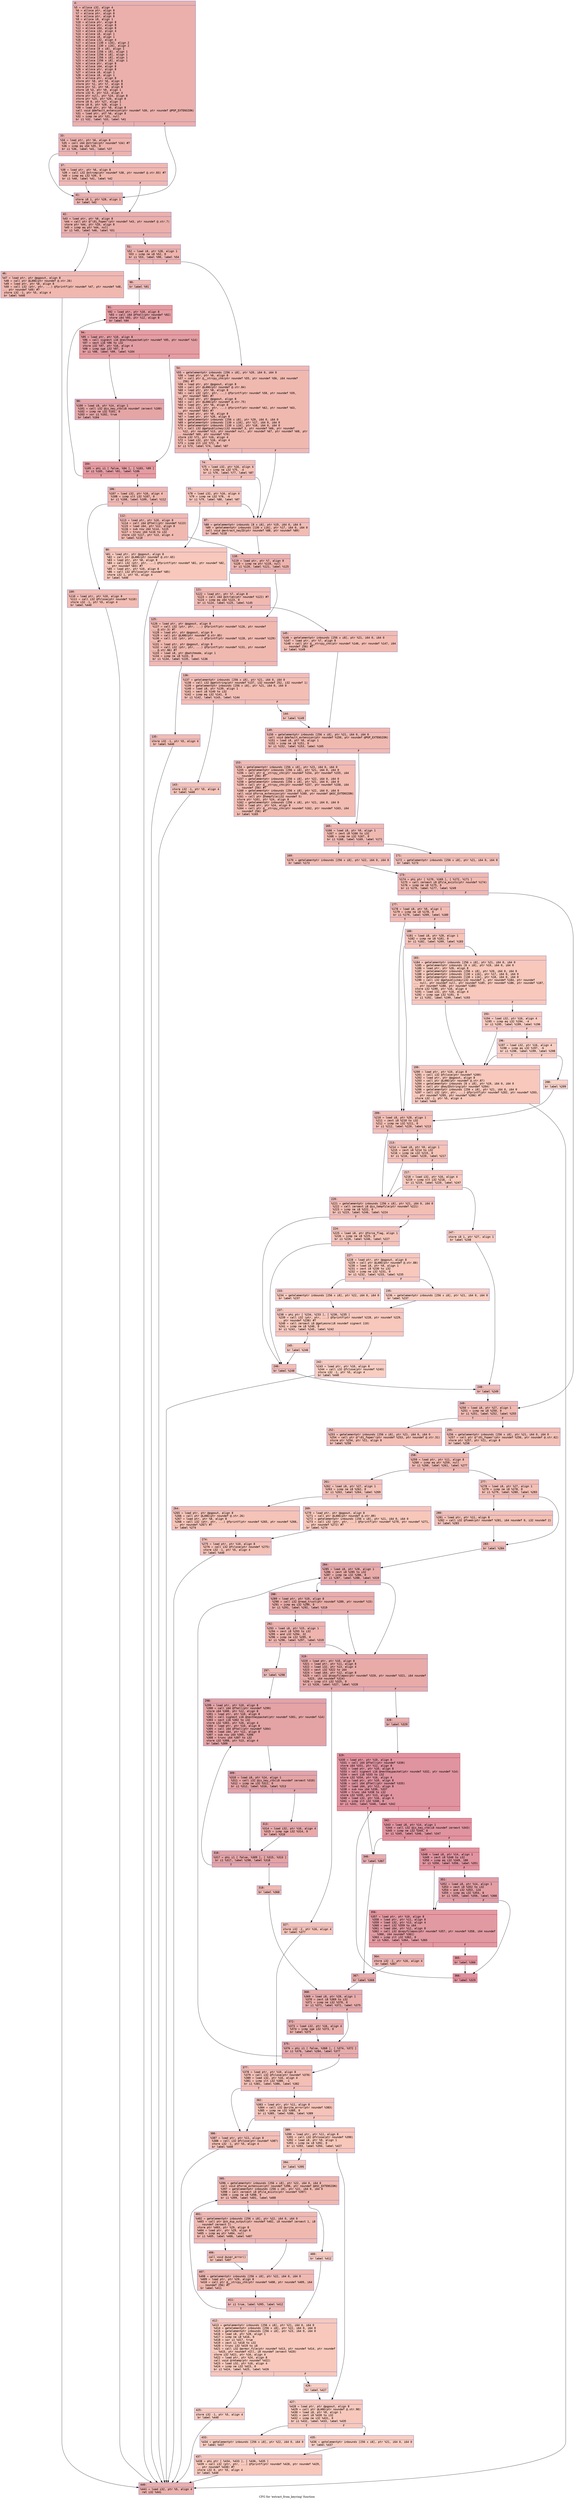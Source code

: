 digraph "CFG for 'extract_from_keyring' function" {
	label="CFG for 'extract_from_keyring' function";

	Node0x6000011e6030 [shape=record,color="#3d50c3ff", style=filled, fillcolor="#d24b4070" fontname="Courier",label="{4:\l|  %5 = alloca i32, align 4\l  %6 = alloca ptr, align 8\l  %7 = alloca ptr, align 8\l  %8 = alloca ptr, align 8\l  %9 = alloca i8, align 1\l  %10 = alloca ptr, align 8\l  %11 = alloca ptr, align 8\l  %12 = alloca i64, align 8\l  %13 = alloca i32, align 4\l  %14 = alloca i8, align 1\l  %15 = alloca i8, align 1\l  %16 = alloca i32, align 4\l  %17 = alloca [130 x i16], align 2\l  %18 = alloca [130 x i16], align 2\l  %19 = alloca [8 x i8], align 1\l  %20 = alloca [256 x i8], align 1\l  %21 = alloca [256 x i8], align 1\l  %22 = alloca [256 x i8], align 1\l  %23 = alloca [256 x i8], align 1\l  %24 = alloca ptr, align 8\l  %25 = alloca i64, align 8\l  %26 = alloca ptr, align 8\l  %27 = alloca i8, align 1\l  %28 = alloca i8, align 1\l  %29 = alloca ptr, align 8\l  store ptr %0, ptr %6, align 8\l  store ptr %1, ptr %7, align 8\l  store ptr %2, ptr %8, align 8\l  store i8 %3, ptr %9, align 1\l  store i32 0, ptr %13, align 4\l  store ptr null, ptr %24, align 8\l  store ptr %25, ptr %26, align 8\l  store i8 0, ptr %27, align 1\l  store i8 0, ptr %28, align 1\l  %30 = load ptr, ptr %8, align 8\l  call void @default_extension(ptr noundef %30, ptr noundef @PGP_EXTENSION)\l  %31 = load ptr, ptr %6, align 8\l  %32 = icmp ne ptr %31, null\l  br i1 %32, label %33, label %41\l|{<s0>T|<s1>F}}"];
	Node0x6000011e6030:s0 -> Node0x6000011e6080[tooltip="4 -> 33\nProbability 62.50%" ];
	Node0x6000011e6030:s1 -> Node0x6000011e6120[tooltip="4 -> 41\nProbability 37.50%" ];
	Node0x6000011e6080 [shape=record,color="#3d50c3ff", style=filled, fillcolor="#d8564670" fontname="Courier",label="{33:\l|  %34 = load ptr, ptr %6, align 8\l  %35 = call i64 @strlen(ptr noundef %34) #7\l  %36 = icmp eq i64 %35, 0\l  br i1 %36, label %41, label %37\l|{<s0>T|<s1>F}}"];
	Node0x6000011e6080:s0 -> Node0x6000011e6120[tooltip="33 -> 41\nProbability 37.50%" ];
	Node0x6000011e6080:s1 -> Node0x6000011e60d0[tooltip="33 -> 37\nProbability 62.50%" ];
	Node0x6000011e60d0 [shape=record,color="#3d50c3ff", style=filled, fillcolor="#dc5d4a70" fontname="Courier",label="{37:\l|  %38 = load ptr, ptr %6, align 8\l  %39 = call i32 @strcmp(ptr noundef %38, ptr noundef @.str.83) #7\l  %40 = icmp eq i32 %39, 0\l  br i1 %40, label %41, label %42\l|{<s0>T|<s1>F}}"];
	Node0x6000011e60d0:s0 -> Node0x6000011e6120[tooltip="37 -> 41\nProbability 37.50%" ];
	Node0x6000011e60d0:s1 -> Node0x6000011e6170[tooltip="37 -> 42\nProbability 62.50%" ];
	Node0x6000011e6120 [shape=record,color="#3d50c3ff", style=filled, fillcolor="#d6524470" fontname="Courier",label="{41:\l|  store i8 1, ptr %28, align 1\l  br label %42\l}"];
	Node0x6000011e6120 -> Node0x6000011e6170[tooltip="41 -> 42\nProbability 100.00%" ];
	Node0x6000011e6170 [shape=record,color="#3d50c3ff", style=filled, fillcolor="#d24b4070" fontname="Courier",label="{42:\l|  %43 = load ptr, ptr %8, align 8\l  %44 = call ptr @\"\\01_fopen\"(ptr noundef %43, ptr noundef @.str.7)\l  store ptr %44, ptr %10, align 8\l  %45 = icmp eq ptr %44, null\l  br i1 %45, label %46, label %51\l|{<s0>T|<s1>F}}"];
	Node0x6000011e6170:s0 -> Node0x6000011e61c0[tooltip="42 -> 46\nProbability 37.50%" ];
	Node0x6000011e6170:s1 -> Node0x6000011e6210[tooltip="42 -> 51\nProbability 62.50%" ];
	Node0x6000011e61c0 [shape=record,color="#3d50c3ff", style=filled, fillcolor="#dc5d4a70" fontname="Courier",label="{46:\l|  %47 = load ptr, ptr @pgpout, align 8\l  %48 = call ptr @LANG(ptr noundef @.str.26)\l  %49 = load ptr, ptr %8, align 8\l  %50 = call i32 (ptr, ptr, ...) @fprintf(ptr noundef %47, ptr noundef %48,\l... ptr noundef %49) #7\l  store i32 -1, ptr %5, align 4\l  br label %440\l}"];
	Node0x6000011e61c0 -> Node0x6000011e0280[tooltip="46 -> 440\nProbability 100.00%" ];
	Node0x6000011e6210 [shape=record,color="#3d50c3ff", style=filled, fillcolor="#d8564670" fontname="Courier",label="{51:\l|  %52 = load i8, ptr %28, align 1\l  %53 = icmp ne i8 %52, 0\l  br i1 %53, label %90, label %54\l|{<s0>T|<s1>F}}"];
	Node0x6000011e6210:s0 -> Node0x6000011e63f0[tooltip="51 -> 90\nProbability 62.50%" ];
	Node0x6000011e6210:s1 -> Node0x6000011e6260[tooltip="51 -> 54\nProbability 37.50%" ];
	Node0x6000011e6260 [shape=record,color="#3d50c3ff", style=filled, fillcolor="#de614d70" fontname="Courier",label="{54:\l|  %55 = getelementptr inbounds [256 x i8], ptr %20, i64 0, i64 0\l  %56 = load ptr, ptr %6, align 8\l  %57 = call ptr @__strcpy_chk(ptr noundef %55, ptr noundef %56, i64 noundef\l... 256) #7\l  %58 = load ptr, ptr @pgpout, align 8\l  %59 = call ptr @LANG(ptr noundef @.str.84)\l  %60 = load ptr, ptr %8, align 8\l  %61 = call i32 (ptr, ptr, ...) @fprintf(ptr noundef %58, ptr noundef %59,\l... ptr noundef %60) #7\l  %62 = load ptr, ptr @pgpout, align 8\l  %63 = call ptr @LANG(ptr noundef @.str.75)\l  %64 = load ptr, ptr %6, align 8\l  %65 = call i32 (ptr, ptr, ...) @fprintf(ptr noundef %62, ptr noundef %63,\l... ptr noundef %64) #7\l  %66 = load ptr, ptr %8, align 8\l  %67 = load ptr, ptr %26, align 8\l  %68 = getelementptr inbounds [256 x i8], ptr %20, i64 0, i64 0\l  %69 = getelementptr inbounds [130 x i16], ptr %17, i64 0, i64 0\l  %70 = getelementptr inbounds [130 x i16], ptr %18, i64 0, i64 0\l  %71 = call i32 @getpublickey(i32 noundef 3, ptr noundef %66, ptr noundef\l... %12, ptr noundef %13, ptr noundef null, ptr noundef %67, ptr noundef %68, ptr\l... noundef %69, ptr noundef %70)\l  store i32 %71, ptr %16, align 4\l  %72 = load i32, ptr %16, align 4\l  %73 = icmp slt i32 %72, 0\l  br i1 %73, label %74, label %87\l|{<s0>T|<s1>F}}"];
	Node0x6000011e6260:s0 -> Node0x6000011e62b0[tooltip="54 -> 74\nProbability 37.50%" ];
	Node0x6000011e6260:s1 -> Node0x6000011e63a0[tooltip="54 -> 87\nProbability 62.50%" ];
	Node0x6000011e62b0 [shape=record,color="#3d50c3ff", style=filled, fillcolor="#e5705870" fontname="Courier",label="{74:\l|  %75 = load i32, ptr %16, align 4\l  %76 = icmp ne i32 %75, -4\l  br i1 %76, label %77, label %87\l|{<s0>T|<s1>F}}"];
	Node0x6000011e62b0:s0 -> Node0x6000011e6300[tooltip="74 -> 77\nProbability 50.00%" ];
	Node0x6000011e62b0:s1 -> Node0x6000011e63a0[tooltip="74 -> 87\nProbability 50.00%" ];
	Node0x6000011e6300 [shape=record,color="#3d50c3ff", style=filled, fillcolor="#e97a5f70" fontname="Courier",label="{77:\l|  %78 = load i32, ptr %16, align 4\l  %79 = icmp ne i32 %78, -6\l  br i1 %79, label %80, label %87\l|{<s0>T|<s1>F}}"];
	Node0x6000011e6300:s0 -> Node0x6000011e6350[tooltip="77 -> 80\nProbability 50.00%" ];
	Node0x6000011e6300:s1 -> Node0x6000011e63a0[tooltip="77 -> 87\nProbability 50.00%" ];
	Node0x6000011e6350 [shape=record,color="#3d50c3ff", style=filled, fillcolor="#ed836670" fontname="Courier",label="{80:\l|  %81 = load ptr, ptr @pgpout, align 8\l  %82 = call ptr @LANG(ptr noundef @.str.65)\l  %83 = load ptr, ptr %8, align 8\l  %84 = call i32 (ptr, ptr, ...) @fprintf(ptr noundef %81, ptr noundef %82,\l... ptr noundef %83) #7\l  %85 = load ptr, ptr %10, align 8\l  %86 = call i32 @fclose(ptr noundef %85)\l  store i32 1, ptr %5, align 4\l  br label %440\l}"];
	Node0x6000011e6350 -> Node0x6000011e0280[tooltip="80 -> 440\nProbability 100.00%" ];
	Node0x6000011e63a0 [shape=record,color="#3d50c3ff", style=filled, fillcolor="#e1675170" fontname="Courier",label="{87:\l|  %88 = getelementptr inbounds [8 x i8], ptr %19, i64 0, i64 0\l  %89 = getelementptr inbounds [130 x i16], ptr %17, i64 0, i64 0\l  call void @extract_keyID(ptr noundef %88, ptr noundef %89)\l  br label %118\l}"];
	Node0x6000011e63a0 -> Node0x6000011e6670[tooltip="87 -> 118\nProbability 100.00%" ];
	Node0x6000011e63f0 [shape=record,color="#3d50c3ff", style=filled, fillcolor="#dc5d4a70" fontname="Courier",label="{90:\l|  br label %91\l}"];
	Node0x6000011e63f0 -> Node0x6000011e6440[tooltip="90 -> 91\nProbability 100.00%" ];
	Node0x6000011e6440 [shape=record,color="#b70d28ff", style=filled, fillcolor="#be242e70" fontname="Courier",label="{91:\l|  %92 = load ptr, ptr %10, align 8\l  %93 = call i64 @ftell(ptr noundef %92)\l  store i64 %93, ptr %12, align 8\l  br label %94\l}"];
	Node0x6000011e6440 -> Node0x6000011e6490[tooltip="91 -> 94\nProbability 100.00%" ];
	Node0x6000011e6490 [shape=record,color="#b70d28ff", style=filled, fillcolor="#be242e70" fontname="Courier",label="{94:\l|  %95 = load ptr, ptr %10, align 8\l  %96 = call signext i16 @nextkeypacket(ptr noundef %95, ptr noundef %14)\l  %97 = sext i16 %96 to i32\l  store i32 %97, ptr %16, align 4\l  %98 = icmp sge i32 %97, 0\l  br i1 %98, label %99, label %104\l|{<s0>T|<s1>F}}"];
	Node0x6000011e6490:s0 -> Node0x6000011e64e0[tooltip="94 -> 99\nProbability 50.00%" ];
	Node0x6000011e6490:s1 -> Node0x6000011e6530[tooltip="94 -> 104\nProbability 50.00%" ];
	Node0x6000011e64e0 [shape=record,color="#3d50c3ff", style=filled, fillcolor="#c5333470" fontname="Courier",label="{99:\l|  %100 = load i8, ptr %14, align 1\l  %101 = call i32 @is_key_ctb(i8 noundef zeroext %100)\l  %102 = icmp ne i32 %101, 0\l  %103 = xor i1 %102, true\l  br label %104\l}"];
	Node0x6000011e64e0 -> Node0x6000011e6530[tooltip="99 -> 104\nProbability 100.00%" ];
	Node0x6000011e6530 [shape=record,color="#b70d28ff", style=filled, fillcolor="#be242e70" fontname="Courier",label="{104:\l|  %105 = phi i1 [ false, %94 ], [ %103, %99 ]\l  br i1 %105, label %91, label %106\l|{<s0>T|<s1>F}}"];
	Node0x6000011e6530:s0 -> Node0x6000011e6440[tooltip="104 -> 91\nProbability 96.88%" ];
	Node0x6000011e6530:s1 -> Node0x6000011e6580[tooltip="104 -> 106\nProbability 3.12%" ];
	Node0x6000011e6580 [shape=record,color="#3d50c3ff", style=filled, fillcolor="#dc5d4a70" fontname="Courier",label="{106:\l|  %107 = load i32, ptr %16, align 4\l  %108 = icmp slt i32 %107, 0\l  br i1 %108, label %109, label %112\l|{<s0>T|<s1>F}}"];
	Node0x6000011e6580:s0 -> Node0x6000011e65d0[tooltip="106 -> 109\nProbability 37.50%" ];
	Node0x6000011e6580:s1 -> Node0x6000011e6620[tooltip="106 -> 112\nProbability 62.50%" ];
	Node0x6000011e65d0 [shape=record,color="#3d50c3ff", style=filled, fillcolor="#e1675170" fontname="Courier",label="{109:\l|  %110 = load ptr, ptr %10, align 8\l  %111 = call i32 @fclose(ptr noundef %110)\l  store i32 -1, ptr %5, align 4\l  br label %440\l}"];
	Node0x6000011e65d0 -> Node0x6000011e0280[tooltip="109 -> 440\nProbability 100.00%" ];
	Node0x6000011e6620 [shape=record,color="#3d50c3ff", style=filled, fillcolor="#de614d70" fontname="Courier",label="{112:\l|  %113 = load ptr, ptr %10, align 8\l  %114 = call i64 @ftell(ptr noundef %113)\l  %115 = load i64, ptr %12, align 8\l  %116 = sub nsw i64 %114, %115\l  %117 = trunc i64 %116 to i32\l  store i32 %117, ptr %13, align 4\l  br label %118\l}"];
	Node0x6000011e6620 -> Node0x6000011e6670[tooltip="112 -> 118\nProbability 100.00%" ];
	Node0x6000011e6670 [shape=record,color="#3d50c3ff", style=filled, fillcolor="#d8564670" fontname="Courier",label="{118:\l|  %119 = load ptr, ptr %7, align 8\l  %120 = icmp ne ptr %119, null\l  br i1 %120, label %121, label %125\l|{<s0>T|<s1>F}}"];
	Node0x6000011e6670:s0 -> Node0x6000011e66c0[tooltip="118 -> 121\nProbability 62.50%" ];
	Node0x6000011e6670:s1 -> Node0x6000011e6710[tooltip="118 -> 125\nProbability 37.50%" ];
	Node0x6000011e66c0 [shape=record,color="#3d50c3ff", style=filled, fillcolor="#de614d70" fontname="Courier",label="{121:\l|  %122 = load ptr, ptr %7, align 8\l  %123 = call i64 @strlen(ptr noundef %122) #7\l  %124 = icmp eq i64 %123, 0\l  br i1 %124, label %125, label %145\l|{<s0>T|<s1>F}}"];
	Node0x6000011e66c0:s0 -> Node0x6000011e6710[tooltip="121 -> 125\nProbability 37.50%" ];
	Node0x6000011e66c0:s1 -> Node0x6000011e68a0[tooltip="121 -> 145\nProbability 62.50%" ];
	Node0x6000011e6710 [shape=record,color="#3d50c3ff", style=filled, fillcolor="#de614d70" fontname="Courier",label="{125:\l|  %126 = load ptr, ptr @pgpout, align 8\l  %127 = call i32 (ptr, ptr, ...) @fprintf(ptr noundef %126, ptr noundef\l... @.str.3) #7\l  %128 = load ptr, ptr @pgpout, align 8\l  %129 = call ptr @LANG(ptr noundef @.str.85)\l  %130 = call i32 (ptr, ptr, ...) @fprintf(ptr noundef %128, ptr noundef %129)\l... #7\l  %131 = load ptr, ptr @pgpout, align 8\l  %132 = call i32 (ptr, ptr, ...) @fprintf(ptr noundef %131, ptr noundef\l... @.str.86) #7\l  %133 = load i8, ptr @batchmode, align 1\l  %134 = icmp ne i8 %133, 0\l  br i1 %134, label %135, label %136\l|{<s0>T|<s1>F}}"];
	Node0x6000011e6710:s0 -> Node0x6000011e6760[tooltip="125 -> 135\nProbability 62.50%" ];
	Node0x6000011e6710:s1 -> Node0x6000011e67b0[tooltip="125 -> 136\nProbability 37.50%" ];
	Node0x6000011e6760 [shape=record,color="#3d50c3ff", style=filled, fillcolor="#e1675170" fontname="Courier",label="{135:\l|  store i32 -1, ptr %5, align 4\l  br label %440\l}"];
	Node0x6000011e6760 -> Node0x6000011e0280[tooltip="135 -> 440\nProbability 100.00%" ];
	Node0x6000011e67b0 [shape=record,color="#3d50c3ff", style=filled, fillcolor="#e36c5570" fontname="Courier",label="{136:\l|  %137 = getelementptr inbounds [256 x i8], ptr %21, i64 0, i64 0\l  %138 = call i32 @getstring(ptr noundef %137, i32 noundef 252, i32 noundef 1)\l  %139 = getelementptr inbounds [256 x i8], ptr %21, i64 0, i64 0\l  %140 = load i8, ptr %139, align 1\l  %141 = sext i8 %140 to i32\l  %142 = icmp eq i32 %141, 0\l  br i1 %142, label %143, label %144\l|{<s0>T|<s1>F}}"];
	Node0x6000011e67b0:s0 -> Node0x6000011e6800[tooltip="136 -> 143\nProbability 37.50%" ];
	Node0x6000011e67b0:s1 -> Node0x6000011e6850[tooltip="136 -> 144\nProbability 62.50%" ];
	Node0x6000011e6800 [shape=record,color="#3d50c3ff", style=filled, fillcolor="#e97a5f70" fontname="Courier",label="{143:\l|  store i32 -1, ptr %5, align 4\l  br label %440\l}"];
	Node0x6000011e6800 -> Node0x6000011e0280[tooltip="143 -> 440\nProbability 100.00%" ];
	Node0x6000011e6850 [shape=record,color="#3d50c3ff", style=filled, fillcolor="#e8765c70" fontname="Courier",label="{144:\l|  br label %149\l}"];
	Node0x6000011e6850 -> Node0x6000011e68f0[tooltip="144 -> 149\nProbability 100.00%" ];
	Node0x6000011e68a0 [shape=record,color="#3d50c3ff", style=filled, fillcolor="#e1675170" fontname="Courier",label="{145:\l|  %146 = getelementptr inbounds [256 x i8], ptr %21, i64 0, i64 0\l  %147 = load ptr, ptr %7, align 8\l  %148 = call ptr @__strcpy_chk(ptr noundef %146, ptr noundef %147, i64\l... noundef 256) #7\l  br label %149\l}"];
	Node0x6000011e68a0 -> Node0x6000011e68f0[tooltip="145 -> 149\nProbability 100.00%" ];
	Node0x6000011e68f0 [shape=record,color="#3d50c3ff", style=filled, fillcolor="#de614d70" fontname="Courier",label="{149:\l|  %150 = getelementptr inbounds [256 x i8], ptr %21, i64 0, i64 0\l  call void @default_extension(ptr noundef %150, ptr noundef @PGP_EXTENSION)\l  %151 = load i8, ptr %9, align 1\l  %152 = icmp ne i8 %151, 0\l  br i1 %152, label %153, label %165\l|{<s0>T|<s1>F}}"];
	Node0x6000011e68f0:s0 -> Node0x6000011e6940[tooltip="149 -> 153\nProbability 62.50%" ];
	Node0x6000011e68f0:s1 -> Node0x6000011e6990[tooltip="149 -> 165\nProbability 37.50%" ];
	Node0x6000011e6940 [shape=record,color="#3d50c3ff", style=filled, fillcolor="#e1675170" fontname="Courier",label="{153:\l|  %154 = getelementptr inbounds [256 x i8], ptr %23, i64 0, i64 0\l  %155 = getelementptr inbounds [256 x i8], ptr %21, i64 0, i64 0\l  %156 = call ptr @__strcpy_chk(ptr noundef %154, ptr noundef %155, i64\l... noundef 256) #7\l  %157 = getelementptr inbounds [256 x i8], ptr %22, i64 0, i64 0\l  %158 = getelementptr inbounds [256 x i8], ptr %21, i64 0, i64 0\l  %159 = call ptr @__strcpy_chk(ptr noundef %157, ptr noundef %158, i64\l... noundef 256) #7\l  %160 = getelementptr inbounds [256 x i8], ptr %22, i64 0, i64 0\l  call void @force_extension(ptr noundef %160, ptr noundef @ASC_EXTENSION)\l  %161 = call ptr @tempfile(i32 noundef 5)\l  store ptr %161, ptr %24, align 8\l  %162 = getelementptr inbounds [256 x i8], ptr %21, i64 0, i64 0\l  %163 = load ptr, ptr %24, align 8\l  %164 = call ptr @__strcpy_chk(ptr noundef %162, ptr noundef %163, i64\l... noundef 256) #7\l  br label %165\l}"];
	Node0x6000011e6940 -> Node0x6000011e6990[tooltip="153 -> 165\nProbability 100.00%" ];
	Node0x6000011e6990 [shape=record,color="#3d50c3ff", style=filled, fillcolor="#de614d70" fontname="Courier",label="{165:\l|  %166 = load i8, ptr %9, align 1\l  %167 = zext i8 %166 to i32\l  %168 = icmp ne i32 %167, 0\l  br i1 %168, label %169, label %171\l|{<s0>T|<s1>F}}"];
	Node0x6000011e6990:s0 -> Node0x6000011e69e0[tooltip="165 -> 169\nProbability 62.50%" ];
	Node0x6000011e6990:s1 -> Node0x6000011e6a30[tooltip="165 -> 171\nProbability 37.50%" ];
	Node0x6000011e69e0 [shape=record,color="#3d50c3ff", style=filled, fillcolor="#e1675170" fontname="Courier",label="{169:\l|  %170 = getelementptr inbounds [256 x i8], ptr %22, i64 0, i64 0\l  br label %173\l}"];
	Node0x6000011e69e0 -> Node0x6000011e6a80[tooltip="169 -> 173\nProbability 100.00%" ];
	Node0x6000011e6a30 [shape=record,color="#3d50c3ff", style=filled, fillcolor="#e5705870" fontname="Courier",label="{171:\l|  %172 = getelementptr inbounds [256 x i8], ptr %21, i64 0, i64 0\l  br label %173\l}"];
	Node0x6000011e6a30 -> Node0x6000011e6a80[tooltip="171 -> 173\nProbability 100.00%" ];
	Node0x6000011e6a80 [shape=record,color="#3d50c3ff", style=filled, fillcolor="#de614d70" fontname="Courier",label="{173:\l|  %174 = phi ptr [ %170, %169 ], [ %172, %171 ]\l  %175 = call zeroext i8 @file_exists(ptr noundef %174)\l  %176 = icmp ne i8 %175, 0\l  br i1 %176, label %177, label %249\l|{<s0>T|<s1>F}}"];
	Node0x6000011e6a80:s0 -> Node0x6000011e6ad0[tooltip="173 -> 177\nProbability 62.50%" ];
	Node0x6000011e6a80:s1 -> Node0x6000011e7160[tooltip="173 -> 249\nProbability 37.50%" ];
	Node0x6000011e6ad0 [shape=record,color="#3d50c3ff", style=filled, fillcolor="#e1675170" fontname="Courier",label="{177:\l|  %178 = load i8, ptr %9, align 1\l  %179 = icmp ne i8 %178, 0\l  br i1 %179, label %209, label %180\l|{<s0>T|<s1>F}}"];
	Node0x6000011e6ad0:s0 -> Node0x6000011e6d00[tooltip="177 -> 209\nProbability 62.50%" ];
	Node0x6000011e6ad0:s1 -> Node0x6000011e6b20[tooltip="177 -> 180\nProbability 37.50%" ];
	Node0x6000011e6b20 [shape=record,color="#3d50c3ff", style=filled, fillcolor="#e8765c70" fontname="Courier",label="{180:\l|  %181 = load i8, ptr %28, align 1\l  %182 = icmp ne i8 %181, 0\l  br i1 %182, label %209, label %183\l|{<s0>T|<s1>F}}"];
	Node0x6000011e6b20:s0 -> Node0x6000011e6d00[tooltip="180 -> 209\nProbability 62.50%" ];
	Node0x6000011e6b20:s1 -> Node0x6000011e6b70[tooltip="180 -> 183\nProbability 37.50%" ];
	Node0x6000011e6b70 [shape=record,color="#3d50c3ff", style=filled, fillcolor="#ed836670" fontname="Courier",label="{183:\l|  %184 = getelementptr inbounds [256 x i8], ptr %21, i64 0, i64 0\l  %185 = getelementptr inbounds [8 x i8], ptr %19, i64 0, i64 0\l  %186 = load ptr, ptr %26, align 8\l  %187 = getelementptr inbounds [256 x i8], ptr %20, i64 0, i64 0\l  %188 = getelementptr inbounds [130 x i16], ptr %17, i64 0, i64 0\l  %189 = getelementptr inbounds [130 x i16], ptr %18, i64 0, i64 0\l  %190 = call i32 @getpublickey(i32 noundef 1, ptr noundef %184, ptr noundef\l... null, ptr noundef null, ptr noundef %185, ptr noundef %186, ptr noundef %187,\l... ptr noundef %188, ptr noundef %189)\l  store i32 %190, ptr %16, align 4\l  %191 = load i32, ptr %16, align 4\l  %192 = icmp sge i32 %191, 0\l  br i1 %192, label %199, label %193\l|{<s0>T|<s1>F}}"];
	Node0x6000011e6b70:s0 -> Node0x6000011e6c60[tooltip="183 -> 199\nProbability 50.00%" ];
	Node0x6000011e6b70:s1 -> Node0x6000011e6bc0[tooltip="183 -> 193\nProbability 50.00%" ];
	Node0x6000011e6bc0 [shape=record,color="#3d50c3ff", style=filled, fillcolor="#ef886b70" fontname="Courier",label="{193:\l|  %194 = load i32, ptr %16, align 4\l  %195 = icmp eq i32 %194, -4\l  br i1 %195, label %199, label %196\l|{<s0>T|<s1>F}}"];
	Node0x6000011e6bc0:s0 -> Node0x6000011e6c60[tooltip="193 -> 199\nProbability 50.00%" ];
	Node0x6000011e6bc0:s1 -> Node0x6000011e6c10[tooltip="193 -> 196\nProbability 50.00%" ];
	Node0x6000011e6c10 [shape=record,color="#3d50c3ff", style=filled, fillcolor="#f2907270" fontname="Courier",label="{196:\l|  %197 = load i32, ptr %16, align 4\l  %198 = icmp eq i32 %197, -6\l  br i1 %198, label %199, label %208\l|{<s0>T|<s1>F}}"];
	Node0x6000011e6c10:s0 -> Node0x6000011e6c60[tooltip="196 -> 199\nProbability 50.00%" ];
	Node0x6000011e6c10:s1 -> Node0x6000011e6cb0[tooltip="196 -> 208\nProbability 50.00%" ];
	Node0x6000011e6c60 [shape=record,color="#3d50c3ff", style=filled, fillcolor="#ed836670" fontname="Courier",label="{199:\l|  %200 = load ptr, ptr %10, align 8\l  %201 = call i32 @fclose(ptr noundef %200)\l  %202 = load ptr, ptr @pgpout, align 8\l  %203 = call ptr @LANG(ptr noundef @.str.87)\l  %204 = getelementptr inbounds [8 x i8], ptr %19, i64 0, i64 0\l  %205 = call ptr @keyIDstring(ptr noundef %204)\l  %206 = getelementptr inbounds [256 x i8], ptr %21, i64 0, i64 0\l  %207 = call i32 (ptr, ptr, ...) @fprintf(ptr noundef %202, ptr noundef %203,\l... ptr noundef %205, ptr noundef %206) #7\l  store i32 -1, ptr %5, align 4\l  br label %440\l}"];
	Node0x6000011e6c60 -> Node0x6000011e0280[tooltip="199 -> 440\nProbability 100.00%" ];
	Node0x6000011e6cb0 [shape=record,color="#3d50c3ff", style=filled, fillcolor="#f4987a70" fontname="Courier",label="{208:\l|  br label %209\l}"];
	Node0x6000011e6cb0 -> Node0x6000011e6d00[tooltip="208 -> 209\nProbability 100.00%" ];
	Node0x6000011e6d00 [shape=record,color="#3d50c3ff", style=filled, fillcolor="#e36c5570" fontname="Courier",label="{209:\l|  %210 = load i8, ptr %28, align 1\l  %211 = zext i8 %210 to i32\l  %212 = icmp ne i32 %211, 0\l  br i1 %212, label %220, label %213\l|{<s0>T|<s1>F}}"];
	Node0x6000011e6d00:s0 -> Node0x6000011e6df0[tooltip="209 -> 220\nProbability 62.50%" ];
	Node0x6000011e6d00:s1 -> Node0x6000011e6d50[tooltip="209 -> 213\nProbability 37.50%" ];
	Node0x6000011e6d50 [shape=record,color="#3d50c3ff", style=filled, fillcolor="#e8765c70" fontname="Courier",label="{213:\l|  %214 = load i8, ptr %9, align 1\l  %215 = zext i8 %214 to i32\l  %216 = icmp ne i32 %215, 0\l  br i1 %216, label %220, label %217\l|{<s0>T|<s1>F}}"];
	Node0x6000011e6d50:s0 -> Node0x6000011e6df0[tooltip="213 -> 220\nProbability 62.50%" ];
	Node0x6000011e6d50:s1 -> Node0x6000011e6da0[tooltip="213 -> 217\nProbability 37.50%" ];
	Node0x6000011e6da0 [shape=record,color="#3d50c3ff", style=filled, fillcolor="#ed836670" fontname="Courier",label="{217:\l|  %218 = load i32, ptr %16, align 4\l  %219 = icmp slt i32 %218, -1\l  br i1 %219, label %220, label %247\l|{<s0>T|<s1>F}}"];
	Node0x6000011e6da0:s0 -> Node0x6000011e6df0[tooltip="217 -> 220\nProbability 50.00%" ];
	Node0x6000011e6da0:s1 -> Node0x6000011e70c0[tooltip="217 -> 247\nProbability 50.00%" ];
	Node0x6000011e6df0 [shape=record,color="#3d50c3ff", style=filled, fillcolor="#e36c5570" fontname="Courier",label="{220:\l|  %221 = getelementptr inbounds [256 x i8], ptr %21, i64 0, i64 0\l  %222 = call zeroext i8 @is_tempfile(ptr noundef %221)\l  %223 = icmp ne i8 %222, 0\l  br i1 %223, label %246, label %224\l|{<s0>T|<s1>F}}"];
	Node0x6000011e6df0:s0 -> Node0x6000011e7070[tooltip="220 -> 246\nProbability 62.50%" ];
	Node0x6000011e6df0:s1 -> Node0x6000011e6e40[tooltip="220 -> 224\nProbability 37.50%" ];
	Node0x6000011e6e40 [shape=record,color="#3d50c3ff", style=filled, fillcolor="#e97a5f70" fontname="Courier",label="{224:\l|  %225 = load i8, ptr @force_flag, align 1\l  %226 = icmp ne i8 %225, 0\l  br i1 %226, label %246, label %227\l|{<s0>T|<s1>F}}"];
	Node0x6000011e6e40:s0 -> Node0x6000011e7070[tooltip="224 -> 246\nProbability 62.50%" ];
	Node0x6000011e6e40:s1 -> Node0x6000011e6e90[tooltip="224 -> 227\nProbability 37.50%" ];
	Node0x6000011e6e90 [shape=record,color="#3d50c3ff", style=filled, fillcolor="#ed836670" fontname="Courier",label="{227:\l|  %228 = load ptr, ptr @pgpout, align 8\l  %229 = call ptr @LANG(ptr noundef @.str.88)\l  %230 = load i8, ptr %9, align 1\l  %231 = zext i8 %230 to i32\l  %232 = icmp ne i32 %231, 0\l  br i1 %232, label %233, label %235\l|{<s0>T|<s1>F}}"];
	Node0x6000011e6e90:s0 -> Node0x6000011e6ee0[tooltip="227 -> 233\nProbability 62.50%" ];
	Node0x6000011e6e90:s1 -> Node0x6000011e6f30[tooltip="227 -> 235\nProbability 37.50%" ];
	Node0x6000011e6ee0 [shape=record,color="#3d50c3ff", style=filled, fillcolor="#ef886b70" fontname="Courier",label="{233:\l|  %234 = getelementptr inbounds [256 x i8], ptr %22, i64 0, i64 0\l  br label %237\l}"];
	Node0x6000011e6ee0 -> Node0x6000011e6f80[tooltip="233 -> 237\nProbability 100.00%" ];
	Node0x6000011e6f30 [shape=record,color="#3d50c3ff", style=filled, fillcolor="#f2907270" fontname="Courier",label="{235:\l|  %236 = getelementptr inbounds [256 x i8], ptr %21, i64 0, i64 0\l  br label %237\l}"];
	Node0x6000011e6f30 -> Node0x6000011e6f80[tooltip="235 -> 237\nProbability 100.00%" ];
	Node0x6000011e6f80 [shape=record,color="#3d50c3ff", style=filled, fillcolor="#ed836670" fontname="Courier",label="{237:\l|  %238 = phi ptr [ %234, %233 ], [ %236, %235 ]\l  %239 = call i32 (ptr, ptr, ...) @fprintf(ptr noundef %228, ptr noundef %229,\l... ptr noundef %238) #7\l  %240 = call zeroext i8 @getyesno(i8 noundef signext 110)\l  %241 = icmp ne i8 %240, 0\l  br i1 %241, label %245, label %242\l|{<s0>T|<s1>F}}"];
	Node0x6000011e6f80:s0 -> Node0x6000011e7020[tooltip="237 -> 245\nProbability 62.50%" ];
	Node0x6000011e6f80:s1 -> Node0x6000011e6fd0[tooltip="237 -> 242\nProbability 37.50%" ];
	Node0x6000011e6fd0 [shape=record,color="#3d50c3ff", style=filled, fillcolor="#f2907270" fontname="Courier",label="{242:\l|  %243 = load ptr, ptr %10, align 8\l  %244 = call i32 @fclose(ptr noundef %243)\l  store i32 -1, ptr %5, align 4\l  br label %440\l}"];
	Node0x6000011e6fd0 -> Node0x6000011e0280[tooltip="242 -> 440\nProbability 100.00%" ];
	Node0x6000011e7020 [shape=record,color="#3d50c3ff", style=filled, fillcolor="#ef886b70" fontname="Courier",label="{245:\l|  br label %246\l}"];
	Node0x6000011e7020 -> Node0x6000011e7070[tooltip="245 -> 246\nProbability 100.00%" ];
	Node0x6000011e7070 [shape=record,color="#3d50c3ff", style=filled, fillcolor="#e36c5570" fontname="Courier",label="{246:\l|  br label %248\l}"];
	Node0x6000011e7070 -> Node0x6000011e7110[tooltip="246 -> 248\nProbability 100.00%" ];
	Node0x6000011e70c0 [shape=record,color="#3d50c3ff", style=filled, fillcolor="#f08b6e70" fontname="Courier",label="{247:\l|  store i8 1, ptr %27, align 1\l  br label %248\l}"];
	Node0x6000011e70c0 -> Node0x6000011e7110[tooltip="247 -> 248\nProbability 100.00%" ];
	Node0x6000011e7110 [shape=record,color="#3d50c3ff", style=filled, fillcolor="#e36c5570" fontname="Courier",label="{248:\l|  br label %249\l}"];
	Node0x6000011e7110 -> Node0x6000011e7160[tooltip="248 -> 249\nProbability 100.00%" ];
	Node0x6000011e7160 [shape=record,color="#3d50c3ff", style=filled, fillcolor="#de614d70" fontname="Courier",label="{249:\l|  %250 = load i8, ptr %27, align 1\l  %251 = icmp ne i8 %250, 0\l  br i1 %251, label %252, label %255\l|{<s0>T|<s1>F}}"];
	Node0x6000011e7160:s0 -> Node0x6000011e71b0[tooltip="249 -> 252\nProbability 62.50%" ];
	Node0x6000011e7160:s1 -> Node0x6000011e7200[tooltip="249 -> 255\nProbability 37.50%" ];
	Node0x6000011e71b0 [shape=record,color="#3d50c3ff", style=filled, fillcolor="#e36c5570" fontname="Courier",label="{252:\l|  %253 = getelementptr inbounds [256 x i8], ptr %21, i64 0, i64 0\l  %254 = call ptr @\"\\01_fopen\"(ptr noundef %253, ptr noundef @.str.31)\l  store ptr %254, ptr %11, align 8\l  br label %258\l}"];
	Node0x6000011e71b0 -> Node0x6000011e7250[tooltip="252 -> 258\nProbability 100.00%" ];
	Node0x6000011e7200 [shape=record,color="#3d50c3ff", style=filled, fillcolor="#e5705870" fontname="Courier",label="{255:\l|  %256 = getelementptr inbounds [256 x i8], ptr %21, i64 0, i64 0\l  %257 = call ptr @\"\\01_fopen\"(ptr noundef %256, ptr noundef @.str.62)\l  store ptr %257, ptr %11, align 8\l  br label %258\l}"];
	Node0x6000011e7200 -> Node0x6000011e7250[tooltip="255 -> 258\nProbability 100.00%" ];
	Node0x6000011e7250 [shape=record,color="#3d50c3ff", style=filled, fillcolor="#de614d70" fontname="Courier",label="{258:\l|  %259 = load ptr, ptr %11, align 8\l  %260 = icmp eq ptr %259, null\l  br i1 %260, label %261, label %277\l|{<s0>T|<s1>F}}"];
	Node0x6000011e7250:s0 -> Node0x6000011e72a0[tooltip="258 -> 261\nProbability 37.50%" ];
	Node0x6000011e7250:s1 -> Node0x6000011e73e0[tooltip="258 -> 277\nProbability 62.50%" ];
	Node0x6000011e72a0 [shape=record,color="#3d50c3ff", style=filled, fillcolor="#e5705870" fontname="Courier",label="{261:\l|  %262 = load i8, ptr %27, align 1\l  %263 = icmp ne i8 %262, 0\l  br i1 %263, label %264, label %269\l|{<s0>T|<s1>F}}"];
	Node0x6000011e72a0:s0 -> Node0x6000011e72f0[tooltip="261 -> 264\nProbability 62.50%" ];
	Node0x6000011e72a0:s1 -> Node0x6000011e7340[tooltip="261 -> 269\nProbability 37.50%" ];
	Node0x6000011e72f0 [shape=record,color="#3d50c3ff", style=filled, fillcolor="#e8765c70" fontname="Courier",label="{264:\l|  %265 = load ptr, ptr @pgpout, align 8\l  %266 = call ptr @LANG(ptr noundef @.str.26)\l  %267 = load ptr, ptr %8, align 8\l  %268 = call i32 (ptr, ptr, ...) @fprintf(ptr noundef %265, ptr noundef %266,\l... ptr noundef %267) #7\l  br label %274\l}"];
	Node0x6000011e72f0 -> Node0x6000011e7390[tooltip="264 -> 274\nProbability 100.00%" ];
	Node0x6000011e7340 [shape=record,color="#3d50c3ff", style=filled, fillcolor="#ec7f6370" fontname="Courier",label="{269:\l|  %270 = load ptr, ptr @pgpout, align 8\l  %271 = call ptr @LANG(ptr noundef @.str.89)\l  %272 = getelementptr inbounds [256 x i8], ptr %21, i64 0, i64 0\l  %273 = call i32 (ptr, ptr, ...) @fprintf(ptr noundef %270, ptr noundef %271,\l... ptr noundef %272) #7\l  br label %274\l}"];
	Node0x6000011e7340 -> Node0x6000011e7390[tooltip="269 -> 274\nProbability 100.00%" ];
	Node0x6000011e7390 [shape=record,color="#3d50c3ff", style=filled, fillcolor="#e5705870" fontname="Courier",label="{274:\l|  %275 = load ptr, ptr %10, align 8\l  %276 = call i32 @fclose(ptr noundef %275)\l  store i32 -1, ptr %5, align 4\l  br label %440\l}"];
	Node0x6000011e7390 -> Node0x6000011e0280[tooltip="274 -> 440\nProbability 100.00%" ];
	Node0x6000011e73e0 [shape=record,color="#3d50c3ff", style=filled, fillcolor="#e36c5570" fontname="Courier",label="{277:\l|  %278 = load i8, ptr %27, align 1\l  %279 = icmp ne i8 %278, 0\l  br i1 %279, label %280, label %283\l|{<s0>T|<s1>F}}"];
	Node0x6000011e73e0:s0 -> Node0x6000011e7430[tooltip="277 -> 280\nProbability 62.50%" ];
	Node0x6000011e73e0:s1 -> Node0x6000011e7480[tooltip="277 -> 283\nProbability 37.50%" ];
	Node0x6000011e7430 [shape=record,color="#3d50c3ff", style=filled, fillcolor="#e5705870" fontname="Courier",label="{280:\l|  %281 = load ptr, ptr %11, align 8\l  %282 = call i32 @fseek(ptr noundef %281, i64 noundef 0, i32 noundef 2)\l  br label %283\l}"];
	Node0x6000011e7430 -> Node0x6000011e7480[tooltip="280 -> 283\nProbability 100.00%" ];
	Node0x6000011e7480 [shape=record,color="#3d50c3ff", style=filled, fillcolor="#e36c5570" fontname="Courier",label="{283:\l|  br label %284\l}"];
	Node0x6000011e7480 -> Node0x6000011e74d0[tooltip="283 -> 284\nProbability 100.00%" ];
	Node0x6000011e74d0 [shape=record,color="#3d50c3ff", style=filled, fillcolor="#cc403a70" fontname="Courier",label="{284:\l|  %285 = load i8, ptr %28, align 1\l  %286 = zext i8 %285 to i32\l  %287 = icmp ne i32 %286, 0\l  br i1 %287, label %288, label %319\l|{<s0>T|<s1>F}}"];
	Node0x6000011e74d0:s0 -> Node0x6000011e7520[tooltip="284 -> 288\nProbability 62.50%" ];
	Node0x6000011e74d0:s1 -> Node0x6000011e77a0[tooltip="284 -> 319\nProbability 37.50%" ];
	Node0x6000011e7520 [shape=record,color="#3d50c3ff", style=filled, fillcolor="#d0473d70" fontname="Courier",label="{288:\l|  %289 = load ptr, ptr %10, align 8\l  %290 = call i32 @read_trust(ptr noundef %289, ptr noundef %15)\l  %291 = icmp eq i32 %290, 0\l  br i1 %291, label %292, label %319\l|{<s0>T|<s1>F}}"];
	Node0x6000011e7520:s0 -> Node0x6000011e7570[tooltip="288 -> 292\nProbability 37.50%" ];
	Node0x6000011e7520:s1 -> Node0x6000011e77a0[tooltip="288 -> 319\nProbability 62.50%" ];
	Node0x6000011e7570 [shape=record,color="#3d50c3ff", style=filled, fillcolor="#d8564670" fontname="Courier",label="{292:\l|  %293 = load i8, ptr %15, align 1\l  %294 = zext i8 %293 to i32\l  %295 = and i32 %294, 32\l  %296 = icmp ne i32 %295, 0\l  br i1 %296, label %297, label %319\l|{<s0>T|<s1>F}}"];
	Node0x6000011e7570:s0 -> Node0x6000011e75c0[tooltip="292 -> 297\nProbability 50.00%" ];
	Node0x6000011e7570:s1 -> Node0x6000011e77a0[tooltip="292 -> 319\nProbability 50.00%" ];
	Node0x6000011e75c0 [shape=record,color="#3d50c3ff", style=filled, fillcolor="#de614d70" fontname="Courier",label="{297:\l|  br label %298\l}"];
	Node0x6000011e75c0 -> Node0x6000011e7610[tooltip="297 -> 298\nProbability 100.00%" ];
	Node0x6000011e7610 [shape=record,color="#3d50c3ff", style=filled, fillcolor="#c32e3170" fontname="Courier",label="{298:\l|  %299 = load ptr, ptr %10, align 8\l  %300 = call i64 @ftell(ptr noundef %299)\l  store i64 %300, ptr %12, align 8\l  %301 = load ptr, ptr %10, align 8\l  %302 = call signext i16 @nextkeypacket(ptr noundef %301, ptr noundef %14)\l  %303 = sext i16 %302 to i32\l  store i32 %303, ptr %16, align 4\l  %304 = load ptr, ptr %10, align 8\l  %305 = call i64 @ftell(ptr noundef %304)\l  %306 = load i64, ptr %12, align 8\l  %307 = sub nsw i64 %305, %306\l  %308 = trunc i64 %307 to i32\l  store i32 %308, ptr %13, align 4\l  br label %309\l}"];
	Node0x6000011e7610 -> Node0x6000011e7660[tooltip="298 -> 309\nProbability 100.00%" ];
	Node0x6000011e7660 [shape=record,color="#3d50c3ff", style=filled, fillcolor="#c32e3170" fontname="Courier",label="{309:\l|  %310 = load i8, ptr %14, align 1\l  %311 = call i32 @is_key_ctb(i8 noundef zeroext %310)\l  %312 = icmp ne i32 %311, 0\l  br i1 %312, label %316, label %313\l|{<s0>T|<s1>F}}"];
	Node0x6000011e7660:s0 -> Node0x6000011e7700[tooltip="309 -> 316\nProbability 62.50%" ];
	Node0x6000011e7660:s1 -> Node0x6000011e76b0[tooltip="309 -> 313\nProbability 37.50%" ];
	Node0x6000011e76b0 [shape=record,color="#3d50c3ff", style=filled, fillcolor="#ca3b3770" fontname="Courier",label="{313:\l|  %314 = load i32, ptr %16, align 4\l  %315 = icmp sge i32 %314, 0\l  br label %316\l}"];
	Node0x6000011e76b0 -> Node0x6000011e7700[tooltip="313 -> 316\nProbability 100.00%" ];
	Node0x6000011e7700 [shape=record,color="#3d50c3ff", style=filled, fillcolor="#c32e3170" fontname="Courier",label="{316:\l|  %317 = phi i1 [ false, %309 ], [ %315, %313 ]\l  br i1 %317, label %298, label %318\l|{<s0>T|<s1>F}}"];
	Node0x6000011e7700:s0 -> Node0x6000011e7610[tooltip="316 -> 298\nProbability 96.88%" ];
	Node0x6000011e7700:s1 -> Node0x6000011e7750[tooltip="316 -> 318\nProbability 3.12%" ];
	Node0x6000011e7750 [shape=record,color="#3d50c3ff", style=filled, fillcolor="#de614d70" fontname="Courier",label="{318:\l|  br label %368\l}"];
	Node0x6000011e7750 -> Node0x6000011e7bb0[tooltip="318 -> 368\nProbability 100.00%" ];
	Node0x6000011e77a0 [shape=record,color="#3d50c3ff", style=filled, fillcolor="#cc403a70" fontname="Courier",label="{319:\l|  %320 = load ptr, ptr %10, align 8\l  %321 = load ptr, ptr %11, align 8\l  %322 = load i32, ptr %13, align 4\l  %323 = sext i32 %322 to i64\l  %324 = load i64, ptr %12, align 8\l  %325 = call i32 @copyfilepos(ptr noundef %320, ptr noundef %321, i64 noundef\l... %323, i64 noundef %324)\l  %326 = icmp slt i32 %325, 0\l  br i1 %326, label %327, label %328\l|{<s0>T|<s1>F}}"];
	Node0x6000011e77a0:s0 -> Node0x6000011e77f0[tooltip="319 -> 327\nProbability 3.12%" ];
	Node0x6000011e77a0:s1 -> Node0x6000011e7840[tooltip="319 -> 328\nProbability 96.88%" ];
	Node0x6000011e77f0 [shape=record,color="#3d50c3ff", style=filled, fillcolor="#e8765c70" fontname="Courier",label="{327:\l|  store i32 -2, ptr %16, align 4\l  br label %377\l}"];
	Node0x6000011e77f0 -> Node0x6000011e7ca0[tooltip="327 -> 377\nProbability 100.00%" ];
	Node0x6000011e7840 [shape=record,color="#3d50c3ff", style=filled, fillcolor="#d0473d70" fontname="Courier",label="{328:\l|  br label %329\l}"];
	Node0x6000011e7840 -> Node0x6000011e7890[tooltip="328 -> 329\nProbability 100.00%" ];
	Node0x6000011e7890 [shape=record,color="#b70d28ff", style=filled, fillcolor="#b70d2870" fontname="Courier",label="{329:\l|  %330 = load ptr, ptr %10, align 8\l  %331 = call i64 @ftell(ptr noundef %330)\l  store i64 %331, ptr %12, align 8\l  %332 = load ptr, ptr %10, align 8\l  %333 = call signext i16 @nextkeypacket(ptr noundef %332, ptr noundef %14)\l  %334 = sext i16 %333 to i32\l  store i32 %334, ptr %16, align 4\l  %335 = load ptr, ptr %10, align 8\l  %336 = call i64 @ftell(ptr noundef %335)\l  %337 = load i64, ptr %12, align 8\l  %338 = sub nsw i64 %336, %337\l  %339 = trunc i64 %338 to i32\l  store i32 %339, ptr %13, align 4\l  %340 = load i32, ptr %16, align 4\l  %341 = icmp slt i32 %340, 0\l  br i1 %341, label %346, label %342\l|{<s0>T|<s1>F}}"];
	Node0x6000011e7890:s0 -> Node0x6000011e7930[tooltip="329 -> 346\nProbability 3.12%" ];
	Node0x6000011e7890:s1 -> Node0x6000011e78e0[tooltip="329 -> 342\nProbability 96.88%" ];
	Node0x6000011e78e0 [shape=record,color="#b70d28ff", style=filled, fillcolor="#b70d2870" fontname="Courier",label="{342:\l|  %343 = load i8, ptr %14, align 1\l  %344 = call i32 @is_key_ctb(i8 noundef zeroext %343)\l  %345 = icmp ne i32 %344, 0\l  br i1 %345, label %346, label %347\l|{<s0>T|<s1>F}}"];
	Node0x6000011e78e0:s0 -> Node0x6000011e7930[tooltip="342 -> 346\nProbability 3.12%" ];
	Node0x6000011e78e0:s1 -> Node0x6000011e7980[tooltip="342 -> 347\nProbability 96.88%" ];
	Node0x6000011e7930 [shape=record,color="#3d50c3ff", style=filled, fillcolor="#d0473d70" fontname="Courier",label="{346:\l|  br label %367\l}"];
	Node0x6000011e7930 -> Node0x6000011e7b60[tooltip="346 -> 367\nProbability 100.00%" ];
	Node0x6000011e7980 [shape=record,color="#b70d28ff", style=filled, fillcolor="#b70d2870" fontname="Courier",label="{347:\l|  %348 = load i8, ptr %14, align 1\l  %349 = zext i8 %348 to i32\l  %350 = icmp eq i32 %349, 180\l  br i1 %350, label %356, label %351\l|{<s0>T|<s1>F}}"];
	Node0x6000011e7980:s0 -> Node0x6000011e7a20[tooltip="347 -> 356\nProbability 50.00%" ];
	Node0x6000011e7980:s1 -> Node0x6000011e79d0[tooltip="347 -> 351\nProbability 50.00%" ];
	Node0x6000011e79d0 [shape=record,color="#3d50c3ff", style=filled, fillcolor="#be242e70" fontname="Courier",label="{351:\l|  %352 = load i8, ptr %14, align 1\l  %353 = zext i8 %352 to i32\l  %354 = and i32 %353, 124\l  %355 = icmp eq i32 %354, 8\l  br i1 %355, label %356, label %366\l|{<s0>T|<s1>F}}"];
	Node0x6000011e79d0:s0 -> Node0x6000011e7a20[tooltip="351 -> 356\nProbability 50.00%" ];
	Node0x6000011e79d0:s1 -> Node0x6000011e7b10[tooltip="351 -> 366\nProbability 50.00%" ];
	Node0x6000011e7a20 [shape=record,color="#b70d28ff", style=filled, fillcolor="#bb1b2c70" fontname="Courier",label="{356:\l|  %357 = load ptr, ptr %10, align 8\l  %358 = load ptr, ptr %11, align 8\l  %359 = load i32, ptr %13, align 4\l  %360 = sext i32 %359 to i64\l  %361 = load i64, ptr %12, align 8\l  %362 = call i32 @copyfilepos(ptr noundef %357, ptr noundef %358, i64 noundef\l... %360, i64 noundef %361)\l  %363 = icmp slt i32 %362, 0\l  br i1 %363, label %364, label %365\l|{<s0>T|<s1>F}}"];
	Node0x6000011e7a20:s0 -> Node0x6000011e7a70[tooltip="356 -> 364\nProbability 3.12%" ];
	Node0x6000011e7a20:s1 -> Node0x6000011e7ac0[tooltip="356 -> 365\nProbability 96.88%" ];
	Node0x6000011e7a70 [shape=record,color="#3d50c3ff", style=filled, fillcolor="#d8564670" fontname="Courier",label="{364:\l|  store i32 -2, ptr %16, align 4\l  br label %367\l}"];
	Node0x6000011e7a70 -> Node0x6000011e7b60[tooltip="364 -> 367\nProbability 100.00%" ];
	Node0x6000011e7ac0 [shape=record,color="#b70d28ff", style=filled, fillcolor="#bb1b2c70" fontname="Courier",label="{365:\l|  br label %366\l}"];
	Node0x6000011e7ac0 -> Node0x6000011e7b10[tooltip="365 -> 366\nProbability 100.00%" ];
	Node0x6000011e7b10 [shape=record,color="#b70d28ff", style=filled, fillcolor="#b70d2870" fontname="Courier",label="{366:\l|  br label %329\l}"];
	Node0x6000011e7b10 -> Node0x6000011e7890[tooltip="366 -> 329\nProbability 100.00%" ];
	Node0x6000011e7b60 [shape=record,color="#3d50c3ff", style=filled, fillcolor="#d0473d70" fontname="Courier",label="{367:\l|  br label %368\l}"];
	Node0x6000011e7b60 -> Node0x6000011e7bb0[tooltip="367 -> 368\nProbability 100.00%" ];
	Node0x6000011e7bb0 [shape=record,color="#3d50c3ff", style=filled, fillcolor="#cc403a70" fontname="Courier",label="{368:\l|  %369 = load i8, ptr %28, align 1\l  %370 = zext i8 %369 to i32\l  %371 = icmp ne i32 %370, 0\l  br i1 %371, label %372, label %375\l|{<s0>T|<s1>F}}"];
	Node0x6000011e7bb0:s0 -> Node0x6000011e7c00[tooltip="368 -> 372\nProbability 62.50%" ];
	Node0x6000011e7bb0:s1 -> Node0x6000011e7c50[tooltip="368 -> 375\nProbability 37.50%" ];
	Node0x6000011e7c00 [shape=record,color="#3d50c3ff", style=filled, fillcolor="#d0473d70" fontname="Courier",label="{372:\l|  %373 = load i32, ptr %16, align 4\l  %374 = icmp sge i32 %373, 0\l  br label %375\l}"];
	Node0x6000011e7c00 -> Node0x6000011e7c50[tooltip="372 -> 375\nProbability 100.00%" ];
	Node0x6000011e7c50 [shape=record,color="#3d50c3ff", style=filled, fillcolor="#cc403a70" fontname="Courier",label="{375:\l|  %376 = phi i1 [ false, %368 ], [ %374, %372 ]\l  br i1 %376, label %284, label %377\l|{<s0>T|<s1>F}}"];
	Node0x6000011e7c50:s0 -> Node0x6000011e74d0[tooltip="375 -> 284\nProbability 96.88%" ];
	Node0x6000011e7c50:s1 -> Node0x6000011e7ca0[tooltip="375 -> 377\nProbability 3.12%" ];
	Node0x6000011e7ca0 [shape=record,color="#3d50c3ff", style=filled, fillcolor="#e36c5570" fontname="Courier",label="{377:\l|  %378 = load ptr, ptr %10, align 8\l  %379 = call i32 @fclose(ptr noundef %378)\l  %380 = load i32, ptr %16, align 4\l  %381 = icmp slt i32 %380, -1\l  br i1 %381, label %386, label %382\l|{<s0>T|<s1>F}}"];
	Node0x6000011e7ca0:s0 -> Node0x6000011e7d40[tooltip="377 -> 386\nProbability 50.00%" ];
	Node0x6000011e7ca0:s1 -> Node0x6000011e7cf0[tooltip="377 -> 382\nProbability 50.00%" ];
	Node0x6000011e7cf0 [shape=record,color="#3d50c3ff", style=filled, fillcolor="#e8765c70" fontname="Courier",label="{382:\l|  %383 = load ptr, ptr %11, align 8\l  %384 = call i32 @write_error(ptr noundef %383)\l  %385 = icmp ne i32 %384, 0\l  br i1 %385, label %386, label %389\l|{<s0>T|<s1>F}}"];
	Node0x6000011e7cf0:s0 -> Node0x6000011e7d40[tooltip="382 -> 386\nProbability 62.50%" ];
	Node0x6000011e7cf0:s1 -> Node0x6000011e7d90[tooltip="382 -> 389\nProbability 37.50%" ];
	Node0x6000011e7d40 [shape=record,color="#3d50c3ff", style=filled, fillcolor="#e36c5570" fontname="Courier",label="{386:\l|  %387 = load ptr, ptr %11, align 8\l  %388 = call i32 @fclose(ptr noundef %387)\l  store i32 -1, ptr %5, align 4\l  br label %440\l}"];
	Node0x6000011e7d40 -> Node0x6000011e0280[tooltip="386 -> 440\nProbability 100.00%" ];
	Node0x6000011e7d90 [shape=record,color="#3d50c3ff", style=filled, fillcolor="#ec7f6370" fontname="Courier",label="{389:\l|  %390 = load ptr, ptr %11, align 8\l  %391 = call i32 @fclose(ptr noundef %390)\l  %392 = load i8, ptr %9, align 1\l  %393 = icmp ne i8 %392, 0\l  br i1 %393, label %394, label %427\l|{<s0>T|<s1>F}}"];
	Node0x6000011e7d90:s0 -> Node0x6000011e7de0[tooltip="389 -> 394\nProbability 62.50%" ];
	Node0x6000011e7d90:s1 -> Node0x6000011e0140[tooltip="389 -> 427\nProbability 37.50%" ];
	Node0x6000011e7de0 [shape=record,color="#3d50c3ff", style=filled, fillcolor="#ed836670" fontname="Courier",label="{394:\l|  br label %395\l}"];
	Node0x6000011e7de0 -> Node0x6000011e7e30[tooltip="394 -> 395\nProbability 100.00%" ];
	Node0x6000011e7e30 [shape=record,color="#3d50c3ff", style=filled, fillcolor="#de614d70" fontname="Courier",label="{395:\l|  %396 = getelementptr inbounds [256 x i8], ptr %22, i64 0, i64 0\l  call void @force_extension(ptr noundef %396, ptr noundef @ASC_EXTENSION)\l  %397 = getelementptr inbounds [256 x i8], ptr %22, i64 0, i64 0\l  %398 = call zeroext i8 @file_exists(ptr noundef %397)\l  %399 = icmp ne i8 %398, 0\l  br i1 %399, label %401, label %400\l|{<s0>T|<s1>F}}"];
	Node0x6000011e7e30:s0 -> Node0x6000011e7ed0[tooltip="395 -> 401\nProbability 96.88%" ];
	Node0x6000011e7e30:s1 -> Node0x6000011e7e80[tooltip="395 -> 400\nProbability 3.12%" ];
	Node0x6000011e7e80 [shape=record,color="#3d50c3ff", style=filled, fillcolor="#f08b6e70" fontname="Courier",label="{400:\l|  br label %412\l}"];
	Node0x6000011e7e80 -> Node0x6000011e0050[tooltip="400 -> 412\nProbability 100.00%" ];
	Node0x6000011e7ed0 [shape=record,color="#3d50c3ff", style=filled, fillcolor="#de614d70" fontname="Courier",label="{401:\l|  %402 = getelementptr inbounds [256 x i8], ptr %22, i64 0, i64 0\l  %403 = call ptr @ck_dup_output(ptr noundef %402, i8 noundef zeroext 1, i8\l... noundef zeroext 1)\l  store ptr %403, ptr %29, align 8\l  %404 = load ptr, ptr %29, align 8\l  %405 = icmp eq ptr %404, null\l  br i1 %405, label %406, label %407\l|{<s0>T|<s1>F}}"];
	Node0x6000011e7ed0:s0 -> Node0x6000011e7f20[tooltip="401 -> 406\nProbability 37.50%" ];
	Node0x6000011e7ed0:s1 -> Node0x6000011e7f70[tooltip="401 -> 407\nProbability 62.50%" ];
	Node0x6000011e7f20 [shape=record,color="#3d50c3ff", style=filled, fillcolor="#e5705870" fontname="Courier",label="{406:\l|  call void @user_error()\l  br label %407\l}"];
	Node0x6000011e7f20 -> Node0x6000011e7f70[tooltip="406 -> 407\nProbability 100.00%" ];
	Node0x6000011e7f70 [shape=record,color="#3d50c3ff", style=filled, fillcolor="#de614d70" fontname="Courier",label="{407:\l|  %408 = getelementptr inbounds [256 x i8], ptr %22, i64 0, i64 0\l  %409 = load ptr, ptr %29, align 8\l  %410 = call ptr @__strcpy_chk(ptr noundef %408, ptr noundef %409, i64\l... noundef 256) #7\l  br label %411\l}"];
	Node0x6000011e7f70 -> Node0x6000011e0000[tooltip="407 -> 411\nProbability 100.00%" ];
	Node0x6000011e0000 [shape=record,color="#3d50c3ff", style=filled, fillcolor="#de614d70" fontname="Courier",label="{411:\l|  br i1 true, label %395, label %412\l|{<s0>T|<s1>F}}"];
	Node0x6000011e0000:s0 -> Node0x6000011e7e30[tooltip="411 -> 395\nProbability 96.88%" ];
	Node0x6000011e0000:s1 -> Node0x6000011e0050[tooltip="411 -> 412\nProbability 3.12%" ];
	Node0x6000011e0050 [shape=record,color="#3d50c3ff", style=filled, fillcolor="#ed836670" fontname="Courier",label="{412:\l|  %413 = getelementptr inbounds [256 x i8], ptr %21, i64 0, i64 0\l  %414 = getelementptr inbounds [256 x i8], ptr %22, i64 0, i64 0\l  %415 = getelementptr inbounds [256 x i8], ptr %23, i64 0, i64 0\l  %416 = load i8, ptr %28, align 1\l  %417 = icmp ne i8 %416, 0\l  %418 = xor i1 %417, true\l  %419 = zext i1 %418 to i32\l  %420 = trunc i32 %419 to i8\l  %421 = call i32 @armor_file(ptr noundef %413, ptr noundef %414, ptr noundef\l... %415, ptr noundef null, i8 noundef zeroext %420)\l  store i32 %421, ptr %16, align 4\l  %422 = load ptr, ptr %24, align 8\l  call void @rmtemp(ptr noundef %422)\l  %423 = load i32, ptr %16, align 4\l  %424 = icmp ne i32 %423, 0\l  br i1 %424, label %425, label %426\l|{<s0>T|<s1>F}}"];
	Node0x6000011e0050:s0 -> Node0x6000011e00a0[tooltip="412 -> 425\nProbability 62.50%" ];
	Node0x6000011e0050:s1 -> Node0x6000011e00f0[tooltip="412 -> 426\nProbability 37.50%" ];
	Node0x6000011e00a0 [shape=record,color="#3d50c3ff", style=filled, fillcolor="#f08b6e70" fontname="Courier",label="{425:\l|  store i32 -1, ptr %5, align 4\l  br label %440\l}"];
	Node0x6000011e00a0 -> Node0x6000011e0280[tooltip="425 -> 440\nProbability 100.00%" ];
	Node0x6000011e00f0 [shape=record,color="#3d50c3ff", style=filled, fillcolor="#f2907270" fontname="Courier",label="{426:\l|  br label %427\l}"];
	Node0x6000011e00f0 -> Node0x6000011e0140[tooltip="426 -> 427\nProbability 100.00%" ];
	Node0x6000011e0140 [shape=record,color="#3d50c3ff", style=filled, fillcolor="#ed836670" fontname="Courier",label="{427:\l|  %428 = load ptr, ptr @pgpout, align 8\l  %429 = call ptr @LANG(ptr noundef @.str.90)\l  %430 = load i8, ptr %9, align 1\l  %431 = zext i8 %430 to i32\l  %432 = icmp ne i32 %431, 0\l  br i1 %432, label %433, label %435\l|{<s0>T|<s1>F}}"];
	Node0x6000011e0140:s0 -> Node0x6000011e0190[tooltip="427 -> 433\nProbability 62.50%" ];
	Node0x6000011e0140:s1 -> Node0x6000011e01e0[tooltip="427 -> 435\nProbability 37.50%" ];
	Node0x6000011e0190 [shape=record,color="#3d50c3ff", style=filled, fillcolor="#f08b6e70" fontname="Courier",label="{433:\l|  %434 = getelementptr inbounds [256 x i8], ptr %22, i64 0, i64 0\l  br label %437\l}"];
	Node0x6000011e0190 -> Node0x6000011e0230[tooltip="433 -> 437\nProbability 100.00%" ];
	Node0x6000011e01e0 [shape=record,color="#3d50c3ff", style=filled, fillcolor="#f2907270" fontname="Courier",label="{435:\l|  %436 = getelementptr inbounds [256 x i8], ptr %21, i64 0, i64 0\l  br label %437\l}"];
	Node0x6000011e01e0 -> Node0x6000011e0230[tooltip="435 -> 437\nProbability 100.00%" ];
	Node0x6000011e0230 [shape=record,color="#3d50c3ff", style=filled, fillcolor="#ed836670" fontname="Courier",label="{437:\l|  %438 = phi ptr [ %434, %433 ], [ %436, %435 ]\l  %439 = call i32 (ptr, ptr, ...) @fprintf(ptr noundef %428, ptr noundef %429,\l... ptr noundef %438) #7\l  store i32 0, ptr %5, align 4\l  br label %440\l}"];
	Node0x6000011e0230 -> Node0x6000011e0280[tooltip="437 -> 440\nProbability 100.00%" ];
	Node0x6000011e0280 [shape=record,color="#3d50c3ff", style=filled, fillcolor="#d24b4070" fontname="Courier",label="{440:\l|  %441 = load i32, ptr %5, align 4\l  ret i32 %441\l}"];
}
